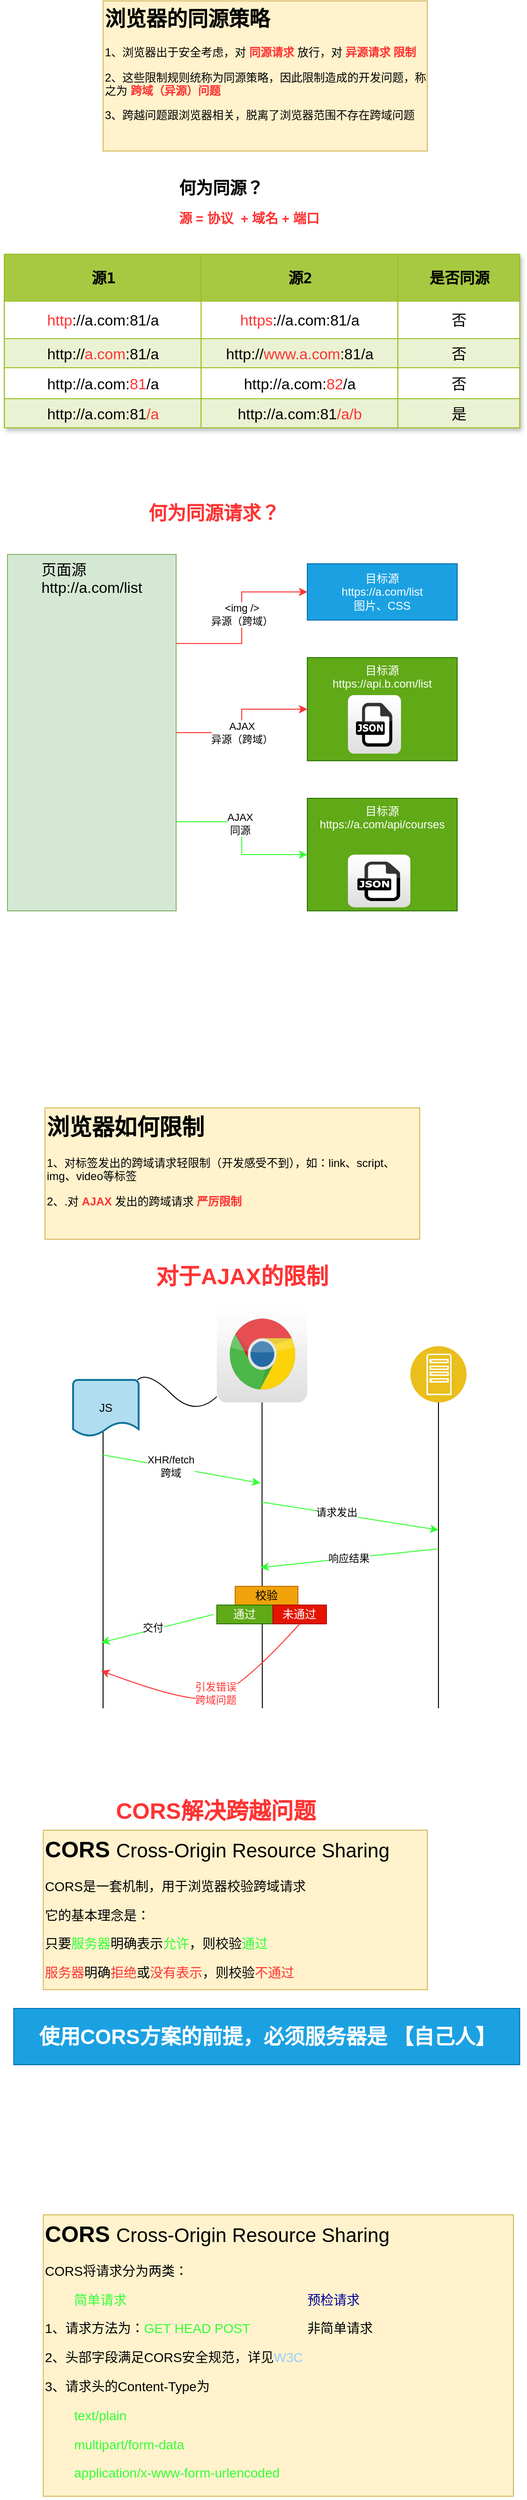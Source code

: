 <mxfile version="24.2.5" type="device">
  <diagram name="第 1 页" id="kkBCthrerJSmqeJDVxMR">
    <mxGraphModel dx="1434" dy="845" grid="1" gridSize="10" guides="1" tooltips="1" connect="1" arrows="1" fold="1" page="1" pageScale="1" pageWidth="827" pageHeight="1169" math="0" shadow="0">
      <root>
        <mxCell id="0" />
        <mxCell id="1" parent="0" />
        <mxCell id="ji_XoPqnHpa4-nrGWLav-5" value="&lt;h1 style=&quot;margin-top: 0px; font-size: 22px;&quot;&gt;浏览器的同源策略&lt;/h1&gt;&lt;p style=&quot;&quot;&gt;1、浏览器出于安全考虑，对 &lt;b&gt;&lt;font color=&quot;#ff3333&quot;&gt;同源请求&lt;/font&gt;&lt;/b&gt; 放行，对 &lt;b&gt;&lt;font color=&quot;#ff3333&quot;&gt;异源请求 限制&lt;/font&gt;&lt;/b&gt;&lt;/p&gt;&lt;p&gt;2、这些限制规则统称为同源策略，&lt;span style=&quot;background-color: initial;&quot;&gt;因此限制造成的开发问题，称之为 &lt;b&gt;&lt;font color=&quot;#ff3333&quot;&gt;跨域（异源）问题&lt;/font&gt;&lt;/b&gt;&lt;/span&gt;&lt;/p&gt;&lt;p&gt;&lt;span style=&quot;background-color: initial;&quot;&gt;3、跨越问题跟浏览器相关，脱离了浏览器范围不存在跨域问题&lt;/span&gt;&lt;/p&gt;&lt;p&gt;&lt;br&gt;&lt;/p&gt;&lt;p&gt;&lt;span style=&quot;text-align: center; background-color: initial;&quot;&gt;&lt;br&gt;&lt;/span&gt;&lt;/p&gt;&lt;p&gt;&lt;span style=&quot;text-align: center; background-color: initial;&quot;&gt;&lt;br&gt;&lt;/span&gt;&lt;/p&gt;" style="text;html=1;whiteSpace=wrap;overflow=hidden;rounded=0;fillColor=#fff2cc;strokeColor=#d6b656;" vertex="1" parent="1">
          <mxGeometry x="222" y="20" width="346" height="160" as="geometry" />
        </mxCell>
        <mxCell id="ji_XoPqnHpa4-nrGWLav-40" value="Assets" style="childLayout=tableLayout;recursiveResize=0;strokeColor=#98bf21;fillColor=#A7C942;shadow=1;" vertex="1" parent="1">
          <mxGeometry x="116.7" y="290" width="550" height="185" as="geometry" />
        </mxCell>
        <mxCell id="ji_XoPqnHpa4-nrGWLav-41" style="shape=tableRow;horizontal=0;startSize=0;swimlaneHead=0;swimlaneBody=0;top=0;left=0;bottom=0;right=0;dropTarget=0;collapsible=0;recursiveResize=0;expand=0;fontStyle=0;strokeColor=inherit;fillColor=#ffffff;" vertex="1" parent="ji_XoPqnHpa4-nrGWLav-40">
          <mxGeometry width="550" height="50" as="geometry" />
        </mxCell>
        <mxCell id="ji_XoPqnHpa4-nrGWLav-42" value="&lt;pre&gt;&lt;font color=&quot;#000000&quot; style=&quot;font-size: 16px;&quot;&gt;源1&lt;/font&gt;&lt;/pre&gt;" style="connectable=0;recursiveResize=0;strokeColor=inherit;fillColor=#A7C942;align=center;fontStyle=1;fontColor=#FFFFFF;html=1;" vertex="1" parent="ji_XoPqnHpa4-nrGWLav-41">
          <mxGeometry width="210" height="50" as="geometry">
            <mxRectangle width="210" height="50" as="alternateBounds" />
          </mxGeometry>
        </mxCell>
        <mxCell id="ji_XoPqnHpa4-nrGWLav-43" value="&lt;pre style=&quot;&quot;&gt;&lt;font color=&quot;#000000&quot; style=&quot;font-size: 16px;&quot;&gt;源2&lt;/font&gt;&lt;/pre&gt;" style="connectable=0;recursiveResize=0;strokeColor=inherit;fillColor=#A7C942;align=center;fontStyle=1;fontColor=#FFFFFF;html=1;" vertex="1" parent="ji_XoPqnHpa4-nrGWLav-41">
          <mxGeometry x="210" width="210" height="50" as="geometry">
            <mxRectangle width="210" height="50" as="alternateBounds" />
          </mxGeometry>
        </mxCell>
        <mxCell id="ji_XoPqnHpa4-nrGWLav-44" value="&lt;pre&gt;&lt;font color=&quot;#000000&quot; style=&quot;font-size: 16px;&quot;&gt;是否同源&lt;/font&gt;&lt;/pre&gt;" style="connectable=0;recursiveResize=0;strokeColor=inherit;fillColor=#A7C942;align=center;fontStyle=1;fontColor=#FFFFFF;html=1;" vertex="1" parent="ji_XoPqnHpa4-nrGWLav-41">
          <mxGeometry x="420" width="130" height="50" as="geometry">
            <mxRectangle width="130" height="50" as="alternateBounds" />
          </mxGeometry>
        </mxCell>
        <mxCell id="ji_XoPqnHpa4-nrGWLav-45" value="" style="shape=tableRow;horizontal=0;startSize=0;swimlaneHead=0;swimlaneBody=0;top=0;left=0;bottom=0;right=0;dropTarget=0;collapsible=0;recursiveResize=0;expand=0;fontStyle=0;strokeColor=inherit;fillColor=#ffffff;" vertex="1" parent="ji_XoPqnHpa4-nrGWLav-40">
          <mxGeometry y="50" width="550" height="40" as="geometry" />
        </mxCell>
        <mxCell id="ji_XoPqnHpa4-nrGWLav-46" value="&lt;span style=&quot;font-size: 16px;&quot;&gt;&lt;font color=&quot;#ff3333&quot;&gt;http&lt;/font&gt;://a.com:81/a&lt;/span&gt;" style="connectable=0;recursiveResize=0;strokeColor=inherit;fillColor=inherit;align=center;whiteSpace=wrap;html=1;" vertex="1" parent="ji_XoPqnHpa4-nrGWLav-45">
          <mxGeometry width="210" height="40" as="geometry">
            <mxRectangle width="210" height="40" as="alternateBounds" />
          </mxGeometry>
        </mxCell>
        <mxCell id="ji_XoPqnHpa4-nrGWLav-47" value="&lt;span style=&quot;font-size: 16px;&quot;&gt;&lt;font color=&quot;#ff3333&quot;&gt;https&lt;/font&gt;://a.com:81/a&lt;/span&gt;" style="connectable=0;recursiveResize=0;strokeColor=inherit;fillColor=inherit;align=center;whiteSpace=wrap;html=1;" vertex="1" parent="ji_XoPqnHpa4-nrGWLav-45">
          <mxGeometry x="210" width="210" height="40" as="geometry">
            <mxRectangle width="210" height="40" as="alternateBounds" />
          </mxGeometry>
        </mxCell>
        <mxCell id="ji_XoPqnHpa4-nrGWLav-48" value="&lt;span style=&quot;font-size: 16px;&quot;&gt;否&lt;/span&gt;" style="connectable=0;recursiveResize=0;strokeColor=inherit;fillColor=inherit;align=center;whiteSpace=wrap;html=1;" vertex="1" parent="ji_XoPqnHpa4-nrGWLav-45">
          <mxGeometry x="420" width="130" height="40" as="geometry">
            <mxRectangle width="130" height="40" as="alternateBounds" />
          </mxGeometry>
        </mxCell>
        <mxCell id="ji_XoPqnHpa4-nrGWLav-49" value="" style="shape=tableRow;horizontal=0;startSize=0;swimlaneHead=0;swimlaneBody=0;top=0;left=0;bottom=0;right=0;dropTarget=0;collapsible=0;recursiveResize=0;expand=0;fontStyle=1;strokeColor=inherit;fillColor=#EAF2D3;" vertex="1" parent="ji_XoPqnHpa4-nrGWLav-40">
          <mxGeometry y="90" width="550" height="31" as="geometry" />
        </mxCell>
        <mxCell id="ji_XoPqnHpa4-nrGWLav-50" value="&lt;span style=&quot;font-size: 16px;&quot;&gt;http://&lt;font color=&quot;#ff3333&quot;&gt;a.com&lt;/font&gt;:81/a&lt;/span&gt;" style="connectable=0;recursiveResize=0;strokeColor=inherit;fillColor=inherit;whiteSpace=wrap;html=1;" vertex="1" parent="ji_XoPqnHpa4-nrGWLav-49">
          <mxGeometry width="210" height="31" as="geometry">
            <mxRectangle width="210" height="31" as="alternateBounds" />
          </mxGeometry>
        </mxCell>
        <mxCell id="ji_XoPqnHpa4-nrGWLav-51" value="&lt;span style=&quot;font-size: 16px;&quot;&gt;http://&lt;font color=&quot;#ff3333&quot;&gt;www.a.com&lt;/font&gt;:81/a&lt;/span&gt;" style="connectable=0;recursiveResize=0;strokeColor=inherit;fillColor=inherit;whiteSpace=wrap;html=1;" vertex="1" parent="ji_XoPqnHpa4-nrGWLav-49">
          <mxGeometry x="210" width="210" height="31" as="geometry">
            <mxRectangle width="210" height="31" as="alternateBounds" />
          </mxGeometry>
        </mxCell>
        <mxCell id="ji_XoPqnHpa4-nrGWLav-52" value="&lt;span style=&quot;font-size: 16px;&quot;&gt;否&lt;/span&gt;" style="connectable=0;recursiveResize=0;strokeColor=inherit;fillColor=inherit;whiteSpace=wrap;html=1;" vertex="1" parent="ji_XoPqnHpa4-nrGWLav-49">
          <mxGeometry x="420" width="130" height="31" as="geometry">
            <mxRectangle width="130" height="31" as="alternateBounds" />
          </mxGeometry>
        </mxCell>
        <mxCell id="ji_XoPqnHpa4-nrGWLav-53" value="" style="shape=tableRow;horizontal=0;startSize=0;swimlaneHead=0;swimlaneBody=0;top=0;left=0;bottom=0;right=0;dropTarget=0;collapsible=0;recursiveResize=0;expand=0;fontStyle=0;strokeColor=inherit;fillColor=#ffffff;" vertex="1" parent="ji_XoPqnHpa4-nrGWLav-40">
          <mxGeometry y="121" width="550" height="33" as="geometry" />
        </mxCell>
        <mxCell id="ji_XoPqnHpa4-nrGWLav-54" value="&lt;span style=&quot;font-size: 16px;&quot;&gt;http://a.com:&lt;font color=&quot;#ff3333&quot;&gt;81&lt;/font&gt;/a&lt;/span&gt;" style="connectable=0;recursiveResize=0;strokeColor=inherit;fillColor=inherit;fontStyle=0;align=center;whiteSpace=wrap;html=1;" vertex="1" parent="ji_XoPqnHpa4-nrGWLav-53">
          <mxGeometry width="210" height="33" as="geometry">
            <mxRectangle width="210" height="33" as="alternateBounds" />
          </mxGeometry>
        </mxCell>
        <mxCell id="ji_XoPqnHpa4-nrGWLav-55" value="&lt;span style=&quot;font-size: 16px;&quot;&gt;http://a.com:&lt;font color=&quot;#ff3333&quot;&gt;82&lt;/font&gt;/a&lt;/span&gt;" style="connectable=0;recursiveResize=0;strokeColor=inherit;fillColor=inherit;fontStyle=0;align=center;whiteSpace=wrap;html=1;" vertex="1" parent="ji_XoPqnHpa4-nrGWLav-53">
          <mxGeometry x="210" width="210" height="33" as="geometry">
            <mxRectangle width="210" height="33" as="alternateBounds" />
          </mxGeometry>
        </mxCell>
        <mxCell id="ji_XoPqnHpa4-nrGWLav-56" value="&lt;span style=&quot;font-size: 16px;&quot;&gt;否&lt;/span&gt;" style="connectable=0;recursiveResize=0;strokeColor=inherit;fillColor=inherit;fontStyle=0;align=center;whiteSpace=wrap;html=1;" vertex="1" parent="ji_XoPqnHpa4-nrGWLav-53">
          <mxGeometry x="420" width="130" height="33" as="geometry">
            <mxRectangle width="130" height="33" as="alternateBounds" />
          </mxGeometry>
        </mxCell>
        <mxCell id="ji_XoPqnHpa4-nrGWLav-57" value="" style="shape=tableRow;horizontal=0;startSize=0;swimlaneHead=0;swimlaneBody=0;top=0;left=0;bottom=0;right=0;dropTarget=0;collapsible=0;recursiveResize=0;expand=0;fontStyle=1;strokeColor=inherit;fillColor=#EAF2D3;" vertex="1" parent="ji_XoPqnHpa4-nrGWLav-40">
          <mxGeometry y="154" width="550" height="31" as="geometry" />
        </mxCell>
        <mxCell id="ji_XoPqnHpa4-nrGWLav-58" value="&lt;span style=&quot;font-size: 16px;&quot;&gt;http://a.com:81&lt;font color=&quot;#ff3333&quot;&gt;/a&lt;/font&gt;&lt;/span&gt;" style="connectable=0;recursiveResize=0;strokeColor=inherit;fillColor=inherit;whiteSpace=wrap;html=1;" vertex="1" parent="ji_XoPqnHpa4-nrGWLav-57">
          <mxGeometry width="210" height="31" as="geometry">
            <mxRectangle width="210" height="31" as="alternateBounds" />
          </mxGeometry>
        </mxCell>
        <mxCell id="ji_XoPqnHpa4-nrGWLav-59" value="&lt;span style=&quot;font-size: 16px;&quot;&gt;http://a.com:81&lt;font color=&quot;#ff3333&quot;&gt;/a/b&lt;/font&gt;&lt;/span&gt;" style="connectable=0;recursiveResize=0;strokeColor=inherit;fillColor=inherit;whiteSpace=wrap;html=1;" vertex="1" parent="ji_XoPqnHpa4-nrGWLav-57">
          <mxGeometry x="210" width="210" height="31" as="geometry">
            <mxRectangle width="210" height="31" as="alternateBounds" />
          </mxGeometry>
        </mxCell>
        <mxCell id="ji_XoPqnHpa4-nrGWLav-60" value="&lt;font style=&quot;font-size: 16px;&quot;&gt;是&lt;/font&gt;" style="connectable=0;recursiveResize=0;strokeColor=inherit;fillColor=inherit;whiteSpace=wrap;html=1;" vertex="1" parent="ji_XoPqnHpa4-nrGWLav-57">
          <mxGeometry x="420" width="130" height="31" as="geometry">
            <mxRectangle width="130" height="31" as="alternateBounds" />
          </mxGeometry>
        </mxCell>
        <mxCell id="ji_XoPqnHpa4-nrGWLav-72" style="edgeStyle=orthogonalEdgeStyle;rounded=0;orthogonalLoop=1;jettySize=auto;html=1;exitX=1;exitY=0.25;exitDx=0;exitDy=0;entryX=0;entryY=0.5;entryDx=0;entryDy=0;strokeColor=#FF3333;" edge="1" parent="1" source="ji_XoPqnHpa4-nrGWLav-67" target="ji_XoPqnHpa4-nrGWLav-69">
          <mxGeometry relative="1" as="geometry" />
        </mxCell>
        <mxCell id="ji_XoPqnHpa4-nrGWLav-75" value="&amp;lt;img /&amp;gt;&lt;div&gt;异源（跨域）&lt;/div&gt;" style="edgeLabel;html=1;align=center;verticalAlign=middle;resizable=0;points=[];" vertex="1" connectable="0" parent="ji_XoPqnHpa4-nrGWLav-72">
          <mxGeometry x="0.037" relative="1" as="geometry">
            <mxPoint as="offset" />
          </mxGeometry>
        </mxCell>
        <mxCell id="ji_XoPqnHpa4-nrGWLav-73" style="edgeStyle=orthogonalEdgeStyle;rounded=0;orthogonalLoop=1;jettySize=auto;html=1;exitX=1;exitY=0.5;exitDx=0;exitDy=0;entryX=0;entryY=0.5;entryDx=0;entryDy=0;strokeColor=#FF3333;" edge="1" parent="1" source="ji_XoPqnHpa4-nrGWLav-67" target="ji_XoPqnHpa4-nrGWLav-70">
          <mxGeometry relative="1" as="geometry" />
        </mxCell>
        <mxCell id="ji_XoPqnHpa4-nrGWLav-76" value="AJAX&lt;div&gt;异源（跨域）&lt;br&gt;&lt;/div&gt;" style="edgeLabel;html=1;align=center;verticalAlign=middle;resizable=0;points=[];" vertex="1" connectable="0" parent="ji_XoPqnHpa4-nrGWLav-73">
          <mxGeometry x="-0.157" relative="1" as="geometry">
            <mxPoint as="offset" />
          </mxGeometry>
        </mxCell>
        <mxCell id="ji_XoPqnHpa4-nrGWLav-74" style="edgeStyle=orthogonalEdgeStyle;rounded=0;orthogonalLoop=1;jettySize=auto;html=1;exitX=1;exitY=0.75;exitDx=0;exitDy=0;entryX=0;entryY=0.5;entryDx=0;entryDy=0;strokeColor=#33FF33;" edge="1" parent="1" source="ji_XoPqnHpa4-nrGWLav-67" target="ji_XoPqnHpa4-nrGWLav-71">
          <mxGeometry relative="1" as="geometry" />
        </mxCell>
        <mxCell id="ji_XoPqnHpa4-nrGWLav-77" value="AJAX&lt;div&gt;同源&lt;/div&gt;" style="edgeLabel;html=1;align=center;verticalAlign=middle;resizable=0;points=[];" vertex="1" connectable="0" parent="ji_XoPqnHpa4-nrGWLav-74">
          <mxGeometry x="-0.224" y="-2" relative="1" as="geometry">
            <mxPoint as="offset" />
          </mxGeometry>
        </mxCell>
        <mxCell id="ji_XoPqnHpa4-nrGWLav-67" value="&lt;div style=&quot;text-align: justify; font-size: 16px;&quot;&gt;&lt;font style=&quot;font-size: 16px;&quot;&gt;页面源&lt;/font&gt;&lt;/div&gt;&lt;div style=&quot;text-align: justify; font-size: 16px;&quot;&gt;&lt;font style=&quot;font-size: 16px;&quot;&gt;http://a.com/list&lt;/font&gt;&lt;/div&gt;" style="rounded=0;whiteSpace=wrap;html=1;horizontal=1;verticalAlign=top;fillColor=#d5e8d4;strokeColor=#82b366;" vertex="1" parent="1">
          <mxGeometry x="120" y="610" width="180" height="380" as="geometry" />
        </mxCell>
        <mxCell id="ji_XoPqnHpa4-nrGWLav-68" value="&lt;font color=&quot;#ff3333&quot; style=&quot;font-size: 20px;&quot;&gt;何为同源请求？&lt;/font&gt;" style="text;strokeColor=none;fillColor=none;html=1;fontSize=24;fontStyle=1;verticalAlign=middle;align=center;" vertex="1" parent="1">
          <mxGeometry x="250" y="545" width="180" height="40" as="geometry" />
        </mxCell>
        <mxCell id="ji_XoPqnHpa4-nrGWLav-69" value="目标源&lt;div&gt;https://a.com/list&lt;/div&gt;&lt;div&gt;图片、CSS&lt;/div&gt;" style="rounded=0;whiteSpace=wrap;html=1;fillColor=#1ba1e2;strokeColor=#006EAF;fontColor=#ffffff;" vertex="1" parent="1">
          <mxGeometry x="440" y="620" width="160" height="60" as="geometry" />
        </mxCell>
        <mxCell id="ji_XoPqnHpa4-nrGWLav-70" value="目标源&lt;div&gt;https://api.b.com/list&lt;/div&gt;" style="rounded=0;whiteSpace=wrap;html=1;fillColor=#60a917;strokeColor=#2D7600;fontColor=#ffffff;verticalAlign=top;" vertex="1" parent="1">
          <mxGeometry x="440" y="720" width="160" height="110" as="geometry" />
        </mxCell>
        <mxCell id="ji_XoPqnHpa4-nrGWLav-71" value="&lt;blockquote style=&quot;margin: 0 0 0 40px; border: none; padding: 0px;&quot;&gt;&lt;/blockquote&gt;&lt;span style=&quot;background-color: initial;&quot;&gt;目标源&lt;/span&gt;&lt;br&gt;&lt;span style=&quot;background-color: initial;&quot;&gt;https://a.com/api/courses&lt;/span&gt;&lt;br&gt;&lt;div&gt;&lt;br&gt;&lt;/div&gt;" style="rounded=0;whiteSpace=wrap;html=1;fillColor=#60a917;fontColor=#ffffff;strokeColor=#2D7600;horizontal=1;verticalAlign=top;" vertex="1" parent="1">
          <mxGeometry x="440" y="870" width="160" height="120" as="geometry" />
        </mxCell>
        <mxCell id="ji_XoPqnHpa4-nrGWLav-81" value="&lt;h1 style=&quot;margin-top: 0px;&quot;&gt;浏览器如何限制&lt;/h1&gt;&lt;p&gt;1、对标签发出的跨域请求轻限制（开发感受不到），如：link、script、img、video等标签&lt;/p&gt;&lt;p&gt;2、&lt;span style=&quot;background-color: initial;&quot;&gt;.对 &lt;b&gt;&lt;font color=&quot;#ff3333&quot;&gt;AJAX &lt;/font&gt;&lt;/b&gt;发出的跨域请求 &lt;font color=&quot;#ff3333&quot;&gt;&lt;b&gt;严厉限制&lt;/b&gt;&lt;/font&gt;&lt;/span&gt;&lt;/p&gt;&lt;p&gt;&lt;span style=&quot;background-color: initial;&quot;&gt;&lt;br&gt;&lt;/span&gt;&lt;/p&gt;" style="text;html=1;whiteSpace=wrap;overflow=hidden;rounded=0;fillColor=#fff2cc;strokeColor=#d6b656;" vertex="1" parent="1">
          <mxGeometry x="160" y="1200" width="400" height="140" as="geometry" />
        </mxCell>
        <mxCell id="ji_XoPqnHpa4-nrGWLav-99" style="edgeStyle=orthogonalEdgeStyle;rounded=0;orthogonalLoop=1;jettySize=auto;html=1;endArrow=none;endFill=0;" edge="1" parent="1" source="ji_XoPqnHpa4-nrGWLav-83">
          <mxGeometry relative="1" as="geometry">
            <mxPoint x="392" y="1840" as="targetPoint" />
            <Array as="points">
              <mxPoint x="392" y="1637" />
              <mxPoint x="392" y="1637" />
            </Array>
          </mxGeometry>
        </mxCell>
        <mxCell id="ji_XoPqnHpa4-nrGWLav-83" value="" style="dashed=0;outlineConnect=0;html=1;align=center;labelPosition=center;verticalLabelPosition=bottom;verticalAlign=top;shape=mxgraph.webicons.chrome;gradientColor=#DFDEDE" vertex="1" parent="1">
          <mxGeometry x="343.4" y="1410" width="96.6" height="104" as="geometry" />
        </mxCell>
        <mxCell id="ji_XoPqnHpa4-nrGWLav-87" value="" style="dashed=0;outlineConnect=0;html=1;align=center;labelPosition=center;verticalLabelPosition=bottom;verticalAlign=top;shape=mxgraph.webicons.json;gradientColor=#DFDEDE" vertex="1" parent="1">
          <mxGeometry x="483.4" y="760" width="56.6" height="62.4" as="geometry" />
        </mxCell>
        <mxCell id="ji_XoPqnHpa4-nrGWLav-88" value="" style="dashed=0;outlineConnect=0;html=1;align=center;labelPosition=center;verticalLabelPosition=bottom;verticalAlign=top;shape=mxgraph.webicons.json;gradientColor=#DFDEDE" vertex="1" parent="1">
          <mxGeometry x="483.4" y="930" width="66.6" height="56.2" as="geometry" />
        </mxCell>
        <mxCell id="ji_XoPqnHpa4-nrGWLav-100" style="edgeStyle=orthogonalEdgeStyle;rounded=0;orthogonalLoop=1;jettySize=auto;html=1;endArrow=none;endFill=0;" edge="1" parent="1">
          <mxGeometry relative="1" as="geometry">
            <mxPoint x="222" y="1840" as="targetPoint" />
            <mxPoint x="222" y="1544" as="sourcePoint" />
            <Array as="points">
              <mxPoint x="222" y="1600" />
              <mxPoint x="222" y="1600" />
            </Array>
          </mxGeometry>
        </mxCell>
        <mxCell id="ji_XoPqnHpa4-nrGWLav-91" value="JS" style="strokeWidth=2;html=1;shape=mxgraph.flowchart.document2;whiteSpace=wrap;size=0.25;fillColor=#b1ddf0;strokeColor=#10739e;" vertex="1" parent="1">
          <mxGeometry x="190" y="1490" width="70" height="60" as="geometry" />
        </mxCell>
        <mxCell id="ji_XoPqnHpa4-nrGWLav-97" value="" style="curved=1;endArrow=none;html=1;rounded=0;endFill=0;" edge="1" parent="1" source="ji_XoPqnHpa4-nrGWLav-83" target="ji_XoPqnHpa4-nrGWLav-91">
          <mxGeometry width="50" height="50" relative="1" as="geometry">
            <mxPoint x="270" y="1530" as="sourcePoint" />
            <mxPoint x="320" y="1480" as="targetPoint" />
            <Array as="points">
              <mxPoint x="320" y="1530" />
              <mxPoint x="270" y="1480" />
            </Array>
          </mxGeometry>
        </mxCell>
        <mxCell id="ji_XoPqnHpa4-nrGWLav-102" style="edgeStyle=orthogonalEdgeStyle;rounded=0;orthogonalLoop=1;jettySize=auto;html=1;endArrow=none;endFill=0;" edge="1" parent="1" source="ji_XoPqnHpa4-nrGWLav-101">
          <mxGeometry relative="1" as="geometry">
            <mxPoint x="580" y="1840" as="targetPoint" />
          </mxGeometry>
        </mxCell>
        <mxCell id="ji_XoPqnHpa4-nrGWLav-101" value="" style="image;aspect=fixed;perimeter=ellipsePerimeter;html=1;align=center;shadow=0;dashed=0;fontColor=#4277BB;labelBackgroundColor=default;fontSize=12;spacingTop=3;image=img/lib/ibm/applications/app_server.svg;" vertex="1" parent="1">
          <mxGeometry x="550" y="1454" width="60" height="60" as="geometry" />
        </mxCell>
        <mxCell id="ji_XoPqnHpa4-nrGWLav-103" value="" style="endArrow=classic;html=1;rounded=0;strokeColor=#33FF33;" edge="1" parent="1">
          <mxGeometry width="50" height="50" relative="1" as="geometry">
            <mxPoint x="222" y="1570" as="sourcePoint" />
            <mxPoint x="390" y="1600" as="targetPoint" />
          </mxGeometry>
        </mxCell>
        <mxCell id="ji_XoPqnHpa4-nrGWLav-104" value="XHR/fetch&lt;div&gt;跨域&lt;/div&gt;" style="edgeLabel;html=1;align=center;verticalAlign=middle;resizable=0;points=[];" vertex="1" connectable="0" parent="ji_XoPqnHpa4-nrGWLav-103">
          <mxGeometry x="-0.146" y="1" relative="1" as="geometry">
            <mxPoint as="offset" />
          </mxGeometry>
        </mxCell>
        <mxCell id="ji_XoPqnHpa4-nrGWLav-105" value="" style="endArrow=classic;html=1;rounded=0;strokeColor=#33FF33;" edge="1" parent="1">
          <mxGeometry width="50" height="50" relative="1" as="geometry">
            <mxPoint x="390" y="1620" as="sourcePoint" />
            <mxPoint x="580" y="1650" as="targetPoint" />
          </mxGeometry>
        </mxCell>
        <mxCell id="ji_XoPqnHpa4-nrGWLav-106" value="请求发出" style="edgeLabel;html=1;align=center;verticalAlign=middle;resizable=0;points=[];" vertex="1" connectable="0" parent="ji_XoPqnHpa4-nrGWLav-105">
          <mxGeometry x="-0.151" y="2" relative="1" as="geometry">
            <mxPoint as="offset" />
          </mxGeometry>
        </mxCell>
        <mxCell id="ji_XoPqnHpa4-nrGWLav-107" value="" style="endArrow=classic;html=1;rounded=0;strokeColor=#33FF33;" edge="1" parent="1">
          <mxGeometry width="50" height="50" relative="1" as="geometry">
            <mxPoint x="580" y="1670" as="sourcePoint" />
            <mxPoint x="390" y="1690" as="targetPoint" />
          </mxGeometry>
        </mxCell>
        <mxCell id="ji_XoPqnHpa4-nrGWLav-108" value="响应结果" style="edgeLabel;html=1;align=center;verticalAlign=middle;resizable=0;points=[];" vertex="1" connectable="0" parent="ji_XoPqnHpa4-nrGWLav-107">
          <mxGeometry x="-0.001" relative="1" as="geometry">
            <mxPoint x="-1" as="offset" />
          </mxGeometry>
        </mxCell>
        <mxCell id="ji_XoPqnHpa4-nrGWLav-110" value="校验" style="rounded=0;whiteSpace=wrap;html=1;fillColor=#f0a30a;fontColor=#000000;strokeColor=#BD7000;" vertex="1" parent="1">
          <mxGeometry x="363" y="1710" width="67" height="20" as="geometry" />
        </mxCell>
        <mxCell id="ji_XoPqnHpa4-nrGWLav-113" value="通过" style="rounded=0;whiteSpace=wrap;html=1;fillColor=#60a917;fontColor=#ffffff;strokeColor=#2D7600;" vertex="1" parent="1">
          <mxGeometry x="343.4" y="1730" width="60" height="20" as="geometry" />
        </mxCell>
        <mxCell id="ji_XoPqnHpa4-nrGWLav-114" value="未通过" style="rounded=0;whiteSpace=wrap;html=1;fillColor=#e51400;fontColor=#ffffff;strokeColor=#B20000;" vertex="1" parent="1">
          <mxGeometry x="403.4" y="1730" width="57" height="20" as="geometry" />
        </mxCell>
        <mxCell id="ji_XoPqnHpa4-nrGWLav-115" value="" style="endArrow=classic;html=1;rounded=0;strokeColor=#33FF33;" edge="1" parent="1">
          <mxGeometry width="50" height="50" relative="1" as="geometry">
            <mxPoint x="340" y="1740" as="sourcePoint" />
            <mxPoint x="220" y="1770" as="targetPoint" />
          </mxGeometry>
        </mxCell>
        <mxCell id="ji_XoPqnHpa4-nrGWLav-116" value="交付" style="edgeLabel;html=1;align=center;verticalAlign=middle;resizable=0;points=[];" vertex="1" connectable="0" parent="ji_XoPqnHpa4-nrGWLav-115">
          <mxGeometry x="0.076" y="-2" relative="1" as="geometry">
            <mxPoint as="offset" />
          </mxGeometry>
        </mxCell>
        <mxCell id="ji_XoPqnHpa4-nrGWLav-117" value="" style="curved=1;endArrow=classic;html=1;rounded=0;exitX=0.5;exitY=1;exitDx=0;exitDy=0;strokeColor=#FF3333;" edge="1" parent="1" source="ji_XoPqnHpa4-nrGWLav-114">
          <mxGeometry width="50" height="50" relative="1" as="geometry">
            <mxPoint x="310" y="1830" as="sourcePoint" />
            <mxPoint x="220" y="1800" as="targetPoint" />
            <Array as="points">
              <mxPoint x="360" y="1830" />
              <mxPoint x="300" y="1830" />
            </Array>
          </mxGeometry>
        </mxCell>
        <mxCell id="ji_XoPqnHpa4-nrGWLav-118" value="&lt;font color=&quot;#ff3333&quot;&gt;引发错误&lt;/font&gt;&lt;div&gt;&lt;font color=&quot;#ff3333&quot;&gt;跨域问题&lt;/font&gt;&lt;/div&gt;" style="edgeLabel;html=1;align=center;verticalAlign=middle;resizable=0;points=[];" vertex="1" connectable="0" parent="ji_XoPqnHpa4-nrGWLav-117">
          <mxGeometry x="-0.007" y="-6" relative="1" as="geometry">
            <mxPoint as="offset" />
          </mxGeometry>
        </mxCell>
        <mxCell id="ji_XoPqnHpa4-nrGWLav-120" value="&lt;font color=&quot;#ff3333&quot;&gt;对于AJAX的限制&lt;/font&gt;" style="text;strokeColor=none;fillColor=none;html=1;fontSize=24;fontStyle=1;verticalAlign=middle;align=center;" vertex="1" parent="1">
          <mxGeometry x="310" y="1360" width="120" height="40" as="geometry" />
        </mxCell>
        <mxCell id="ji_XoPqnHpa4-nrGWLav-121" value="&lt;p style=&quot;text-align: left;&quot;&gt;&lt;span style=&quot;background-color: initial;&quot;&gt;&lt;font size=&quot;1&quot; style=&quot;&quot;&gt;&lt;b style=&quot;font-size: 18px;&quot;&gt;何为同源？&lt;/b&gt;&lt;/font&gt;&lt;/span&gt;&lt;/p&gt;&lt;p style=&quot;text-align: left;&quot;&gt;&lt;span style=&quot;font-size: 14px; background-color: initial;&quot;&gt;&lt;b&gt;&lt;font color=&quot;#ff3333&quot;&gt;源 =&amp;nbsp;&lt;/font&gt;&lt;/b&gt;&lt;/span&gt;&lt;span style=&quot;font-size: 14px; background-color: initial; text-align: center;&quot;&gt;&lt;b&gt;&lt;font color=&quot;#ff3333&quot;&gt;协议&amp;nbsp; + 域名 + 端口&lt;/font&gt;&lt;/b&gt;&lt;/span&gt;&lt;/p&gt;" style="text;html=1;align=center;verticalAlign=middle;whiteSpace=wrap;rounded=0;" vertex="1" parent="1">
          <mxGeometry x="273.4" y="210" width="210" height="50" as="geometry" />
        </mxCell>
        <mxCell id="ji_XoPqnHpa4-nrGWLav-122" value="&lt;h1 style=&quot;margin-top: 0px;&quot;&gt;CORS &lt;font style=&quot;font-size: 21px; font-weight: normal;&quot;&gt;Cross-Origin Resource Sharing&lt;/font&gt;&lt;/h1&gt;&lt;p style=&quot;font-size: 14px;&quot;&gt;&lt;font style=&quot;font-size: 14px;&quot;&gt;CORS是一套机制，用于浏览器校验跨域请求&lt;/font&gt;&lt;/p&gt;&lt;p style=&quot;font-size: 14px;&quot;&gt;&lt;font style=&quot;font-size: 14px;&quot;&gt;它的基本理念是：&lt;/font&gt;&lt;/p&gt;&lt;p style=&quot;font-size: 14px;&quot;&gt;&lt;font style=&quot;font-size: 14px;&quot;&gt;只要&lt;font style=&quot;font-size: 14px;&quot; color=&quot;#33ff33&quot;&gt;服务器&lt;/font&gt;明确表示&lt;font style=&quot;font-size: 14px;&quot; color=&quot;#33ff33&quot;&gt;允许&lt;/font&gt;，则校验&lt;font style=&quot;font-size: 14px;&quot; color=&quot;#33ff33&quot;&gt;通过&lt;/font&gt;&lt;/font&gt;&lt;/p&gt;&lt;p style=&quot;font-size: 14px;&quot;&gt;&lt;font style=&quot;font-size: 14px;&quot;&gt;&lt;font color=&quot;#ff3333&quot;&gt;服务器&lt;/font&gt;明确&lt;font color=&quot;#ff3333&quot;&gt;拒绝&lt;/font&gt;或&lt;font color=&quot;#ff3333&quot;&gt;没有表示&lt;/font&gt;，则校验&lt;font color=&quot;#ff3333&quot;&gt;不通过&lt;/font&gt;&lt;/font&gt;&lt;/p&gt;" style="text;html=1;whiteSpace=wrap;overflow=hidden;rounded=0;fillColor=#fff2cc;strokeColor=#d6b656;" vertex="1" parent="1">
          <mxGeometry x="158.2" y="1970" width="410" height="170" as="geometry" />
        </mxCell>
        <mxCell id="ji_XoPqnHpa4-nrGWLav-123" value="&lt;font color=&quot;#ff3333&quot;&gt;CORS解决跨越问题&lt;/font&gt;" style="text;strokeColor=none;fillColor=none;html=1;fontSize=24;fontStyle=1;verticalAlign=middle;align=center;" vertex="1" parent="1">
          <mxGeometry x="256.7" y="1930" width="170" height="40" as="geometry" />
        </mxCell>
        <mxCell id="ji_XoPqnHpa4-nrGWLav-124" value="&lt;font color=&quot;#ffffff&quot; style=&quot;font-size: 22px;&quot;&gt;使用CORS方案的前提，必须服务器是 【自己人】&lt;/font&gt;" style="text;strokeColor=#006EAF;fillColor=#1ba1e2;html=1;fontSize=24;fontStyle=1;verticalAlign=middle;align=center;fontColor=#ffffff;" vertex="1" parent="1">
          <mxGeometry x="126.7" y="2160" width="540" height="60" as="geometry" />
        </mxCell>
        <mxCell id="ji_XoPqnHpa4-nrGWLav-126" value="&lt;h1 style=&quot;margin-top: 0px;&quot;&gt;CORS &lt;font style=&quot;font-size: 21px; font-weight: normal;&quot;&gt;Cross-Origin Resource Sharing&lt;/font&gt;&lt;/h1&gt;&lt;p style=&quot;font-size: 14px;&quot;&gt;&lt;font style=&quot;font-size: 14px;&quot;&gt;CORS将请求分为两类：&lt;/font&gt;&lt;/p&gt;&lt;p style=&quot;font-size: 14px;&quot;&gt;&lt;font style=&quot;font-size: 14px;&quot;&gt;&lt;span style=&quot;white-space: pre;&quot;&gt;&#x9;&lt;/span&gt;&lt;font color=&quot;#33ff33&quot;&gt;简单请求&lt;/font&gt;&amp;nbsp; &amp;nbsp; &amp;nbsp; &amp;nbsp; &amp;nbsp;&lt;span style=&quot;white-space: pre;&quot;&gt;&#x9;&lt;/span&gt;&lt;span style=&quot;white-space: pre;&quot;&gt;&#x9;&lt;/span&gt;&lt;span style=&quot;white-space: pre;&quot;&gt;&#x9;&lt;/span&gt;&lt;span style=&quot;white-space: pre;&quot;&gt;&#x9;&lt;/span&gt;&lt;span style=&quot;white-space: pre;&quot;&gt;&#x9;&lt;/span&gt;&lt;span style=&quot;white-space: pre;&quot;&gt;&#x9;&lt;/span&gt;&lt;font color=&quot;#000099&quot;&gt;预检请求&lt;/font&gt;&lt;/font&gt;&lt;/p&gt;&lt;p style=&quot;font-size: 14px;&quot;&gt;&lt;font style=&quot;font-size: 14px;&quot;&gt;1、请求方法为：&lt;font color=&quot;#33ff33&quot;&gt;GET HEAD POST&lt;/font&gt;&lt;span style=&quot;color: rgb(51, 255, 51); white-space: pre;&quot;&gt;&#x9;&lt;/span&gt;&lt;span style=&quot;color: rgb(51, 255, 51); white-space: pre;&quot;&gt;&#x9;&lt;/span&gt;非简单请求&lt;/font&gt;&lt;/p&gt;&lt;p style=&quot;font-size: 14px;&quot;&gt;&lt;font style=&quot;font-size: 14px;&quot;&gt;2、头部字段满足CORS安全规范，详见&lt;font color=&quot;#99ccff&quot;&gt;W3C&lt;/font&gt;&lt;/font&gt;&lt;/p&gt;&lt;p style=&quot;font-size: 14px;&quot;&gt;&lt;font style=&quot;font-size: 14px;&quot;&gt;3、请求头的Content-Type为&lt;/font&gt;&lt;/p&gt;&lt;p style=&quot;font-size: 14px;&quot;&gt;&lt;font color=&quot;#33ff33&quot; style=&quot;font-size: 14px;&quot;&gt;&lt;span style=&quot;white-space: pre;&quot;&gt;&#x9;&lt;/span&gt;text/plain&lt;br&gt;&lt;/font&gt;&lt;/p&gt;&lt;p style=&quot;font-size: 14px;&quot;&gt;&lt;font color=&quot;#33ff33&quot; style=&quot;font-size: 14px;&quot;&gt;&lt;span style=&quot;white-space: pre;&quot;&gt;&#x9;&lt;/span&gt;multipart/form-data&lt;br&gt;&lt;/font&gt;&lt;/p&gt;&lt;p style=&quot;font-size: 14px;&quot;&gt;&lt;font style=&quot;font-size: 14px;&quot;&gt;&lt;font color=&quot;#33ff33&quot;&gt;&lt;span style=&quot;white-space: pre;&quot;&gt;&#x9;&lt;/span&gt;application/x-www-form-urlencoded&lt;/font&gt;&lt;br&gt;&lt;/font&gt;&lt;/p&gt;&lt;p style=&quot;font-size: 14px;&quot;&gt;&lt;font style=&quot;font-size: 14px;&quot;&gt;&lt;br&gt;&lt;/font&gt;&lt;/p&gt;" style="text;html=1;whiteSpace=wrap;overflow=hidden;rounded=0;fillColor=#fff2cc;strokeColor=#d6b656;" vertex="1" parent="1">
          <mxGeometry x="158.2" y="2380" width="501.8" height="300" as="geometry" />
        </mxCell>
      </root>
    </mxGraphModel>
  </diagram>
</mxfile>
